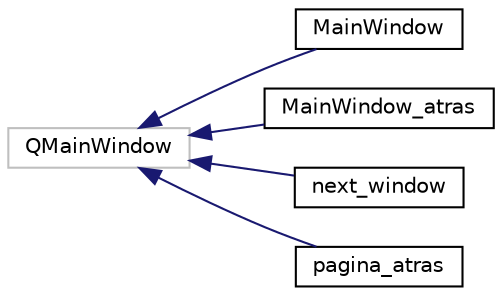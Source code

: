 digraph "Graphical Class Hierarchy"
{
  edge [fontname="Helvetica",fontsize="10",labelfontname="Helvetica",labelfontsize="10"];
  node [fontname="Helvetica",fontsize="10",shape=record];
  rankdir="LR";
  Node7 [label="QMainWindow",height=0.2,width=0.4,color="grey75", fillcolor="white", style="filled"];
  Node7 -> Node0 [dir="back",color="midnightblue",fontsize="10",style="solid",fontname="Helvetica"];
  Node0 [label="MainWindow",height=0.2,width=0.4,color="black", fillcolor="white", style="filled",URL="$classMainWindow.html"];
  Node7 -> Node9 [dir="back",color="midnightblue",fontsize="10",style="solid",fontname="Helvetica"];
  Node9 [label="MainWindow_atras",height=0.2,width=0.4,color="black", fillcolor="white", style="filled",URL="$classMainWindow__atras.html"];
  Node7 -> Node10 [dir="back",color="midnightblue",fontsize="10",style="solid",fontname="Helvetica"];
  Node10 [label="next_window",height=0.2,width=0.4,color="black", fillcolor="white", style="filled",URL="$classnext__window.html"];
  Node7 -> Node11 [dir="back",color="midnightblue",fontsize="10",style="solid",fontname="Helvetica"];
  Node11 [label="pagina_atras",height=0.2,width=0.4,color="black", fillcolor="white", style="filled",URL="$classpagina__atras.html"];
}
